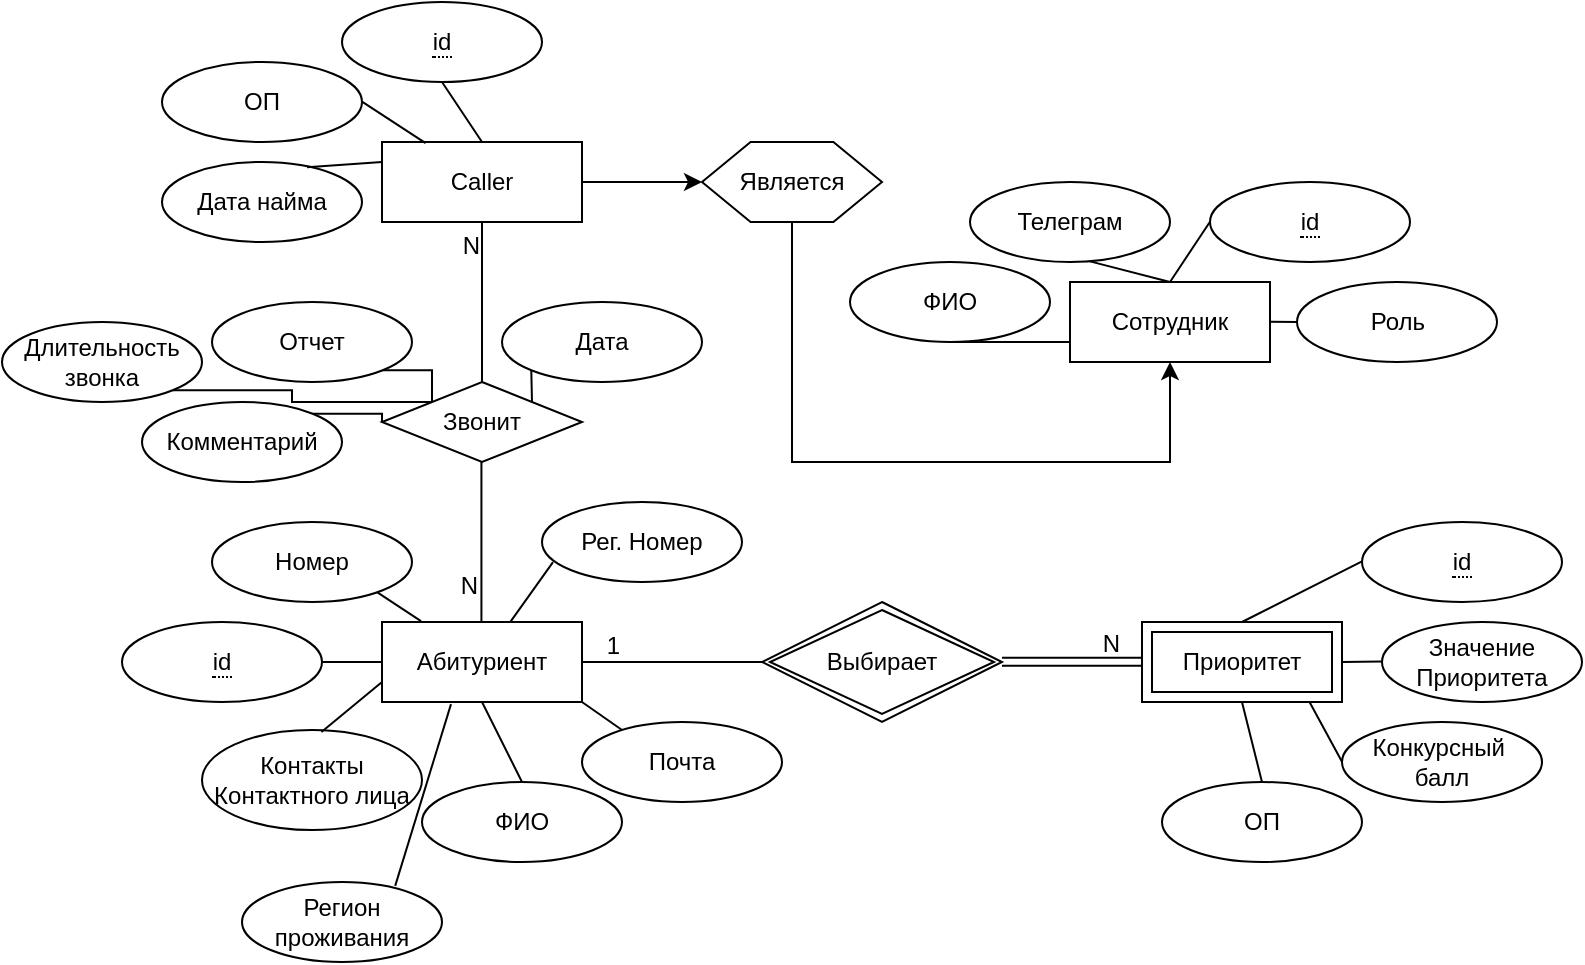 <mxfile version="25.0.3">
  <diagram name="Страница — 1" id="VQgUtAE3xBim7ZMWFobs">
    <mxGraphModel dx="1704" dy="498" grid="1" gridSize="10" guides="1" tooltips="1" connect="1" arrows="1" fold="1" page="1" pageScale="1" pageWidth="827" pageHeight="1169" math="0" shadow="0">
      <root>
        <mxCell id="0" />
        <mxCell id="1" parent="0" />
        <mxCell id="mtG67l30kHN1u1jISG1V-54" value="" style="verticalLabelPosition=bottom;verticalAlign=top;html=1;shape=hexagon;perimeter=hexagonPerimeter2;arcSize=6;size=0.27;" parent="1" vertex="1">
          <mxGeometry x="340" y="240" width="90" height="40" as="geometry" />
        </mxCell>
        <mxCell id="mtG67l30kHN1u1jISG1V-3" value="&lt;span style=&quot;border-bottom: 1px dotted&quot;&gt;id&lt;/span&gt;" style="ellipse;whiteSpace=wrap;html=1;align=center;" parent="1" vertex="1">
          <mxGeometry x="50" y="480" width="100" height="40" as="geometry" />
        </mxCell>
        <mxCell id="mtG67l30kHN1u1jISG1V-12" value="Звонит" style="shape=rhombus;perimeter=rhombusPerimeter;whiteSpace=wrap;html=1;align=center;" parent="1" vertex="1">
          <mxGeometry x="180" y="360" width="100" height="40" as="geometry" />
        </mxCell>
        <mxCell id="mtG67l30kHN1u1jISG1V-13" value="" style="endArrow=none;html=1;rounded=0;entryX=0.5;entryY=1;entryDx=0;entryDy=0;" parent="1" edge="1">
          <mxGeometry relative="1" as="geometry">
            <mxPoint x="230" y="360" as="sourcePoint" />
            <mxPoint x="230" y="280" as="targetPoint" />
          </mxGeometry>
        </mxCell>
        <mxCell id="mtG67l30kHN1u1jISG1V-14" value="N" style="resizable=0;html=1;whiteSpace=wrap;align=right;verticalAlign=bottom;" parent="mtG67l30kHN1u1jISG1V-13" connectable="0" vertex="1">
          <mxGeometry x="1" relative="1" as="geometry">
            <mxPoint y="20" as="offset" />
          </mxGeometry>
        </mxCell>
        <mxCell id="mtG67l30kHN1u1jISG1V-16" value="" style="endArrow=none;html=1;rounded=0;entryX=0.5;entryY=1;entryDx=0;entryDy=0;" parent="1" edge="1">
          <mxGeometry relative="1" as="geometry">
            <mxPoint x="229.71" y="480" as="sourcePoint" />
            <mxPoint x="229.71" y="400" as="targetPoint" />
          </mxGeometry>
        </mxCell>
        <mxCell id="mtG67l30kHN1u1jISG1V-17" value="N" style="resizable=0;html=1;whiteSpace=wrap;align=right;verticalAlign=bottom;" parent="mtG67l30kHN1u1jISG1V-16" connectable="0" vertex="1">
          <mxGeometry x="1" relative="1" as="geometry">
            <mxPoint y="70" as="offset" />
          </mxGeometry>
        </mxCell>
        <mxCell id="mtG67l30kHN1u1jISG1V-20" value="Приоритет" style="shape=ext;margin=3;double=1;whiteSpace=wrap;html=1;align=center;" parent="1" vertex="1">
          <mxGeometry x="560" y="480" width="100" height="40" as="geometry" />
        </mxCell>
        <mxCell id="mtG67l30kHN1u1jISG1V-63" style="edgeStyle=orthogonalEdgeStyle;rounded=0;orthogonalLoop=1;jettySize=auto;html=1;exitX=1;exitY=0.5;exitDx=0;exitDy=0;entryX=0;entryY=0.5;entryDx=0;entryDy=0;" parent="1" source="mtG67l30kHN1u1jISG1V-23" target="mtG67l30kHN1u1jISG1V-54" edge="1">
          <mxGeometry relative="1" as="geometry" />
        </mxCell>
        <mxCell id="mtG67l30kHN1u1jISG1V-23" value="Caller" style="whiteSpace=wrap;html=1;align=center;" parent="1" vertex="1">
          <mxGeometry x="180" y="240" width="100" height="40" as="geometry" />
        </mxCell>
        <mxCell id="mtG67l30kHN1u1jISG1V-24" value="Абитуриент" style="whiteSpace=wrap;html=1;align=center;" parent="1" vertex="1">
          <mxGeometry x="180" y="480" width="100" height="40" as="geometry" />
        </mxCell>
        <mxCell id="mtG67l30kHN1u1jISG1V-25" value="" style="shape=link;html=1;rounded=0;exitX=1;exitY=0.5;exitDx=0;exitDy=0;" parent="1" edge="1">
          <mxGeometry relative="1" as="geometry">
            <mxPoint x="490" y="499.88" as="sourcePoint" />
            <mxPoint x="560" y="499.88" as="targetPoint" />
          </mxGeometry>
        </mxCell>
        <mxCell id="mtG67l30kHN1u1jISG1V-27" value="N" style="resizable=0;html=1;whiteSpace=wrap;align=right;verticalAlign=bottom;" parent="mtG67l30kHN1u1jISG1V-25" connectable="0" vertex="1">
          <mxGeometry x="1" relative="1" as="geometry">
            <mxPoint x="-10" as="offset" />
          </mxGeometry>
        </mxCell>
        <mxCell id="mtG67l30kHN1u1jISG1V-28" value="Выбирает" style="shape=rhombus;double=1;perimeter=rhombusPerimeter;whiteSpace=wrap;html=1;align=center;" parent="1" vertex="1">
          <mxGeometry x="370" y="470" width="120" height="60" as="geometry" />
        </mxCell>
        <mxCell id="mtG67l30kHN1u1jISG1V-33" value="ФИО" style="ellipse;whiteSpace=wrap;html=1;align=center;" parent="1" vertex="1">
          <mxGeometry x="414" y="300" width="100" height="40" as="geometry" />
        </mxCell>
        <mxCell id="mtG67l30kHN1u1jISG1V-38" value="ОП" style="ellipse;whiteSpace=wrap;html=1;align=center;" parent="1" vertex="1">
          <mxGeometry x="570" y="560" width="100" height="40" as="geometry" />
        </mxCell>
        <mxCell id="mtG67l30kHN1u1jISG1V-39" value="Конкурсный&amp;nbsp;&lt;div&gt;балл&lt;/div&gt;" style="ellipse;whiteSpace=wrap;html=1;align=center;" parent="1" vertex="1">
          <mxGeometry x="660" y="530" width="100" height="40" as="geometry" />
        </mxCell>
        <mxCell id="mtG67l30kHN1u1jISG1V-40" value="Значение&lt;div&gt;Приоритета&lt;/div&gt;" style="ellipse;whiteSpace=wrap;html=1;align=center;" parent="1" vertex="1">
          <mxGeometry x="680" y="480" width="100" height="40" as="geometry" />
        </mxCell>
        <mxCell id="mtG67l30kHN1u1jISG1V-41" value="&lt;span style=&quot;border-bottom: 1px dotted&quot;&gt;id&lt;/span&gt;" style="ellipse;whiteSpace=wrap;html=1;align=center;" parent="1" vertex="1">
          <mxGeometry x="670" y="430" width="100" height="40" as="geometry" />
        </mxCell>
        <mxCell id="mtG67l30kHN1u1jISG1V-42" value="Контакты&lt;div&gt;Контактного лица&lt;/div&gt;" style="ellipse;whiteSpace=wrap;html=1;align=center;" parent="1" vertex="1">
          <mxGeometry x="90" y="534" width="110" height="50" as="geometry" />
        </mxCell>
        <mxCell id="mtG67l30kHN1u1jISG1V-43" value="ФИО" style="ellipse;whiteSpace=wrap;html=1;align=center;" parent="1" vertex="1">
          <mxGeometry x="200" y="560" width="100" height="40" as="geometry" />
        </mxCell>
        <mxCell id="mtG67l30kHN1u1jISG1V-44" value="Почта" style="ellipse;whiteSpace=wrap;html=1;align=center;" parent="1" vertex="1">
          <mxGeometry x="280" y="530" width="100" height="40" as="geometry" />
        </mxCell>
        <mxCell id="mtG67l30kHN1u1jISG1V-45" value="Номер" style="ellipse;whiteSpace=wrap;html=1;align=center;" parent="1" vertex="1">
          <mxGeometry x="95" y="430" width="100" height="40" as="geometry" />
        </mxCell>
        <mxCell id="mtG67l30kHN1u1jISG1V-46" value="Рег. Номер" style="ellipse;whiteSpace=wrap;html=1;align=center;" parent="1" vertex="1">
          <mxGeometry x="260" y="420" width="100" height="40" as="geometry" />
        </mxCell>
        <mxCell id="mtG67l30kHN1u1jISG1V-47" value="Регион проживания" style="ellipse;whiteSpace=wrap;html=1;align=center;" parent="1" vertex="1">
          <mxGeometry x="110" y="610" width="100" height="40" as="geometry" />
        </mxCell>
        <mxCell id="mtG67l30kHN1u1jISG1V-48" value="Телеграм" style="ellipse;whiteSpace=wrap;html=1;align=center;" parent="1" vertex="1">
          <mxGeometry x="474" y="260" width="100" height="40" as="geometry" />
        </mxCell>
        <mxCell id="mtG67l30kHN1u1jISG1V-49" value="Роль" style="ellipse;whiteSpace=wrap;html=1;align=center;" parent="1" vertex="1">
          <mxGeometry x="637.5" y="310" width="100" height="40" as="geometry" />
        </mxCell>
        <mxCell id="mtG67l30kHN1u1jISG1V-50" value="Дата найма" style="ellipse;whiteSpace=wrap;html=1;align=center;" parent="1" vertex="1">
          <mxGeometry x="70" y="250" width="100" height="40" as="geometry" />
        </mxCell>
        <mxCell id="mtG67l30kHN1u1jISG1V-51" value="ОП" style="ellipse;whiteSpace=wrap;html=1;align=center;" parent="1" vertex="1">
          <mxGeometry x="70" y="200" width="100" height="40" as="geometry" />
        </mxCell>
        <mxCell id="mtG67l30kHN1u1jISG1V-52" value="&lt;span style=&quot;border-bottom: 1px dotted&quot;&gt;id&lt;/span&gt;" style="ellipse;whiteSpace=wrap;html=1;align=center;" parent="1" vertex="1">
          <mxGeometry x="594" y="260" width="100" height="40" as="geometry" />
        </mxCell>
        <mxCell id="mtG67l30kHN1u1jISG1V-59" style="edgeStyle=orthogonalEdgeStyle;rounded=0;orthogonalLoop=1;jettySize=auto;html=1;endArrow=none;endFill=0;startArrow=classic;startFill=1;entryX=0.5;entryY=1;entryDx=0;entryDy=0;" parent="1" source="mtG67l30kHN1u1jISG1V-53" target="mtG67l30kHN1u1jISG1V-54" edge="1">
          <mxGeometry relative="1" as="geometry">
            <mxPoint x="390" y="260" as="targetPoint" />
            <Array as="points">
              <mxPoint x="574" y="400" />
              <mxPoint x="385" y="400" />
            </Array>
          </mxGeometry>
        </mxCell>
        <mxCell id="mtG67l30kHN1u1jISG1V-53" value="Сотрудник" style="whiteSpace=wrap;html=1;align=center;" parent="1" vertex="1">
          <mxGeometry x="524" y="310" width="100" height="40" as="geometry" />
        </mxCell>
        <mxCell id="mtG67l30kHN1u1jISG1V-56" value="" style="group" parent="1" vertex="1" connectable="0">
          <mxGeometry x="340" y="240" width="90" height="40" as="geometry" />
        </mxCell>
        <mxCell id="mtG67l30kHN1u1jISG1V-55" value="Является" style="text;html=1;align=center;verticalAlign=middle;whiteSpace=wrap;rounded=0;" parent="mtG67l30kHN1u1jISG1V-56" vertex="1">
          <mxGeometry x="18" y="10" width="54" height="20" as="geometry" />
        </mxCell>
        <mxCell id="mtG67l30kHN1u1jISG1V-66" value="" style="endArrow=none;html=1;rounded=0;entryX=0;entryY=0.5;entryDx=0;entryDy=0;" parent="1" target="mtG67l30kHN1u1jISG1V-28" edge="1">
          <mxGeometry relative="1" as="geometry">
            <mxPoint x="280" y="500" as="sourcePoint" />
            <mxPoint x="440" y="500" as="targetPoint" />
          </mxGeometry>
        </mxCell>
        <mxCell id="mtG67l30kHN1u1jISG1V-67" value="1" style="resizable=0;html=1;whiteSpace=wrap;align=right;verticalAlign=bottom;" parent="mtG67l30kHN1u1jISG1V-66" connectable="0" vertex="1">
          <mxGeometry x="1" relative="1" as="geometry">
            <mxPoint x="-70" as="offset" />
          </mxGeometry>
        </mxCell>
        <mxCell id="mtG67l30kHN1u1jISG1V-68" value="" style="endArrow=none;html=1;rounded=0;entryX=0.825;entryY=0.877;entryDx=0;entryDy=0;entryPerimeter=0;exitX=0.195;exitY=-0.012;exitDx=0;exitDy=0;exitPerimeter=0;" parent="1" source="mtG67l30kHN1u1jISG1V-24" target="mtG67l30kHN1u1jISG1V-45" edge="1">
          <mxGeometry width="50" height="50" relative="1" as="geometry">
            <mxPoint x="130" y="510" as="sourcePoint" />
            <mxPoint x="180" y="460" as="targetPoint" />
          </mxGeometry>
        </mxCell>
        <mxCell id="mtG67l30kHN1u1jISG1V-69" value="" style="endArrow=none;html=1;rounded=0;entryX=1;entryY=0.5;entryDx=0;entryDy=0;exitX=0;exitY=0.5;exitDx=0;exitDy=0;" parent="1" source="mtG67l30kHN1u1jISG1V-24" target="mtG67l30kHN1u1jISG1V-3" edge="1">
          <mxGeometry width="50" height="50" relative="1" as="geometry">
            <mxPoint x="210" y="490" as="sourcePoint" />
            <mxPoint x="188" y="475" as="targetPoint" />
          </mxGeometry>
        </mxCell>
        <mxCell id="mtG67l30kHN1u1jISG1V-70" value="" style="endArrow=none;html=1;rounded=0;entryX=0.543;entryY=0.02;entryDx=0;entryDy=0;exitX=0;exitY=0.75;exitDx=0;exitDy=0;entryPerimeter=0;" parent="1" source="mtG67l30kHN1u1jISG1V-24" target="mtG67l30kHN1u1jISG1V-42" edge="1">
          <mxGeometry width="50" height="50" relative="1" as="geometry">
            <mxPoint x="190" y="510" as="sourcePoint" />
            <mxPoint x="160" y="510" as="targetPoint" />
          </mxGeometry>
        </mxCell>
        <mxCell id="mtG67l30kHN1u1jISG1V-71" value="" style="endArrow=none;html=1;rounded=0;entryX=1;entryY=0.5;entryDx=0;entryDy=0;exitX=0.5;exitY=1;exitDx=0;exitDy=0;" parent="1" source="mtG67l30kHN1u1jISG1V-24" edge="1">
          <mxGeometry width="50" height="50" relative="1" as="geometry">
            <mxPoint x="280" y="560" as="sourcePoint" />
            <mxPoint x="250" y="560" as="targetPoint" />
          </mxGeometry>
        </mxCell>
        <mxCell id="mtG67l30kHN1u1jISG1V-72" value="" style="endArrow=none;html=1;rounded=0;entryX=0.766;entryY=0.048;entryDx=0;entryDy=0;exitX=0.345;exitY=1.027;exitDx=0;exitDy=0;exitPerimeter=0;entryPerimeter=0;" parent="1" source="mtG67l30kHN1u1jISG1V-24" target="mtG67l30kHN1u1jISG1V-47" edge="1">
          <mxGeometry width="50" height="50" relative="1" as="geometry">
            <mxPoint x="190" y="610" as="sourcePoint" />
            <mxPoint x="160" y="610" as="targetPoint" />
          </mxGeometry>
        </mxCell>
        <mxCell id="mtG67l30kHN1u1jISG1V-73" value="" style="endArrow=none;html=1;rounded=0;entryX=1;entryY=1;entryDx=0;entryDy=0;exitX=0;exitY=0.5;exitDx=0;exitDy=0;" parent="1" target="mtG67l30kHN1u1jISG1V-24" edge="1">
          <mxGeometry width="50" height="50" relative="1" as="geometry">
            <mxPoint x="300" y="534" as="sourcePoint" />
            <mxPoint x="270" y="534" as="targetPoint" />
          </mxGeometry>
        </mxCell>
        <mxCell id="mtG67l30kHN1u1jISG1V-74" value="" style="endArrow=none;html=1;rounded=0;entryX=0.641;entryY=0.001;entryDx=0;entryDy=0;exitX=0.055;exitY=0.752;exitDx=0;exitDy=0;exitPerimeter=0;entryPerimeter=0;" parent="1" source="mtG67l30kHN1u1jISG1V-46" target="mtG67l30kHN1u1jISG1V-24" edge="1">
          <mxGeometry width="50" height="50" relative="1" as="geometry">
            <mxPoint x="270" y="470" as="sourcePoint" />
            <mxPoint x="240" y="470" as="targetPoint" />
          </mxGeometry>
        </mxCell>
        <mxCell id="mtG67l30kHN1u1jISG1V-75" value="" style="endArrow=none;html=1;rounded=0;entryX=0.725;entryY=0.067;entryDx=0;entryDy=0;exitX=0;exitY=0.5;exitDx=0;exitDy=0;entryPerimeter=0;" parent="1" target="mtG67l30kHN1u1jISG1V-50" edge="1">
          <mxGeometry width="50" height="50" relative="1" as="geometry">
            <mxPoint x="180" y="250" as="sourcePoint" />
            <mxPoint x="150" y="250" as="targetPoint" />
          </mxGeometry>
        </mxCell>
        <mxCell id="mtG67l30kHN1u1jISG1V-76" value="" style="endArrow=none;html=1;rounded=0;entryX=1;entryY=0.5;entryDx=0;entryDy=0;exitX=0.218;exitY=0.014;exitDx=0;exitDy=0;exitPerimeter=0;" parent="1" source="mtG67l30kHN1u1jISG1V-23" edge="1">
          <mxGeometry width="50" height="50" relative="1" as="geometry">
            <mxPoint x="200" y="219.84" as="sourcePoint" />
            <mxPoint x="170" y="219.84" as="targetPoint" />
          </mxGeometry>
        </mxCell>
        <mxCell id="mtG67l30kHN1u1jISG1V-77" value="" style="endArrow=none;html=1;rounded=0;entryX=1;entryY=0.5;entryDx=0;entryDy=0;exitX=0;exitY=0.75;exitDx=0;exitDy=0;" parent="1" source="mtG67l30kHN1u1jISG1V-53" edge="1">
          <mxGeometry width="50" height="50" relative="1" as="geometry">
            <mxPoint x="494" y="340" as="sourcePoint" />
            <mxPoint x="464" y="340" as="targetPoint" />
          </mxGeometry>
        </mxCell>
        <mxCell id="mtG67l30kHN1u1jISG1V-78" value="" style="endArrow=none;html=1;rounded=0;entryX=1;entryY=0.5;entryDx=0;entryDy=0;exitX=0.5;exitY=0;exitDx=0;exitDy=0;" parent="1" source="mtG67l30kHN1u1jISG1V-53" edge="1">
          <mxGeometry width="50" height="50" relative="1" as="geometry">
            <mxPoint x="594" y="299.68" as="sourcePoint" />
            <mxPoint x="534" y="299.68" as="targetPoint" />
          </mxGeometry>
        </mxCell>
        <mxCell id="mtG67l30kHN1u1jISG1V-80" value="" style="endArrow=none;html=1;rounded=0;entryX=0.5;entryY=0;entryDx=0;entryDy=0;exitX=0;exitY=0.75;exitDx=0;exitDy=0;" parent="1" target="mtG67l30kHN1u1jISG1V-53" edge="1">
          <mxGeometry width="50" height="50" relative="1" as="geometry">
            <mxPoint x="594" y="279.84" as="sourcePoint" />
            <mxPoint x="534" y="279.84" as="targetPoint" />
          </mxGeometry>
        </mxCell>
        <mxCell id="mtG67l30kHN1u1jISG1V-81" value="" style="endArrow=none;html=1;rounded=0;entryX=1;entryY=0.5;entryDx=0;entryDy=0;exitX=0;exitY=0.5;exitDx=0;exitDy=0;" parent="1" source="mtG67l30kHN1u1jISG1V-49" edge="1">
          <mxGeometry width="50" height="50" relative="1" as="geometry">
            <mxPoint x="684" y="329.84" as="sourcePoint" />
            <mxPoint x="624" y="329.84" as="targetPoint" />
          </mxGeometry>
        </mxCell>
        <mxCell id="mtG67l30kHN1u1jISG1V-82" value="" style="endArrow=none;html=1;rounded=0;entryX=0.5;entryY=0;entryDx=0;entryDy=0;exitX=0;exitY=0.75;exitDx=0;exitDy=0;" parent="1" target="mtG67l30kHN1u1jISG1V-20" edge="1">
          <mxGeometry width="50" height="50" relative="1" as="geometry">
            <mxPoint x="670" y="449.72" as="sourcePoint" />
            <mxPoint x="610" y="449.72" as="targetPoint" />
          </mxGeometry>
        </mxCell>
        <mxCell id="mtG67l30kHN1u1jISG1V-83" value="" style="endArrow=none;html=1;rounded=0;exitX=0;exitY=0.75;exitDx=0;exitDy=0;" parent="1" edge="1">
          <mxGeometry width="50" height="50" relative="1" as="geometry">
            <mxPoint x="680" y="499.72" as="sourcePoint" />
            <mxPoint x="660" y="500" as="targetPoint" />
          </mxGeometry>
        </mxCell>
        <mxCell id="mtG67l30kHN1u1jISG1V-84" value="" style="endArrow=none;html=1;rounded=0;exitX=0;exitY=0.75;exitDx=0;exitDy=0;entryX=0.839;entryY=1.007;entryDx=0;entryDy=0;entryPerimeter=0;" parent="1" target="mtG67l30kHN1u1jISG1V-20" edge="1">
          <mxGeometry width="50" height="50" relative="1" as="geometry">
            <mxPoint x="660" y="549.84" as="sourcePoint" />
            <mxPoint x="640" y="550.12" as="targetPoint" />
          </mxGeometry>
        </mxCell>
        <mxCell id="mtG67l30kHN1u1jISG1V-85" value="" style="endArrow=none;html=1;rounded=0;exitX=0.5;exitY=1;exitDx=0;exitDy=0;entryX=0.5;entryY=0;entryDx=0;entryDy=0;" parent="1" source="mtG67l30kHN1u1jISG1V-20" target="mtG67l30kHN1u1jISG1V-38" edge="1">
          <mxGeometry width="50" height="50" relative="1" as="geometry">
            <mxPoint x="700" y="519.72" as="sourcePoint" />
            <mxPoint x="680" y="520" as="targetPoint" />
          </mxGeometry>
        </mxCell>
        <mxCell id="mtG67l30kHN1u1jISG1V-60" style="edgeStyle=orthogonalEdgeStyle;rounded=0;orthogonalLoop=1;jettySize=auto;html=1;exitX=0;exitY=0.75;exitDx=0;exitDy=0;entryX=0;entryY=0.75;entryDx=0;entryDy=0;" parent="1" source="mtG67l30kHN1u1jISG1V-54" target="mtG67l30kHN1u1jISG1V-54" edge="1">
          <mxGeometry relative="1" as="geometry" />
        </mxCell>
        <mxCell id="NLQN6GHsFbfPHmtglR9Z-2" value="&lt;span style=&quot;border-bottom: 1px dotted&quot;&gt;id&lt;/span&gt;" style="ellipse;whiteSpace=wrap;html=1;align=center;" parent="1" vertex="1">
          <mxGeometry x="160" y="170" width="100" height="40" as="geometry" />
        </mxCell>
        <mxCell id="NLQN6GHsFbfPHmtglR9Z-5" value="" style="endArrow=none;html=1;rounded=0;entryX=0.5;entryY=1;entryDx=0;entryDy=0;exitX=0.5;exitY=0;exitDx=0;exitDy=0;" parent="1" source="mtG67l30kHN1u1jISG1V-23" target="NLQN6GHsFbfPHmtglR9Z-2" edge="1">
          <mxGeometry width="50" height="50" relative="1" as="geometry">
            <mxPoint x="280" y="250" as="sourcePoint" />
            <mxPoint x="330" y="200" as="targetPoint" />
          </mxGeometry>
        </mxCell>
        <mxCell id="lDImD8A5-uOXKtGopaW9-6" style="edgeStyle=orthogonalEdgeStyle;rounded=0;orthogonalLoop=1;jettySize=auto;html=1;exitX=1;exitY=0;exitDx=0;exitDy=0;entryX=0;entryY=0.5;entryDx=0;entryDy=0;endArrow=none;endFill=0;" parent="1" source="lDImD8A5-uOXKtGopaW9-1" target="mtG67l30kHN1u1jISG1V-12" edge="1">
          <mxGeometry relative="1" as="geometry" />
        </mxCell>
        <mxCell id="lDImD8A5-uOXKtGopaW9-1" value="Комментарий" style="ellipse;whiteSpace=wrap;html=1;align=center;" parent="1" vertex="1">
          <mxGeometry x="60" y="370" width="100" height="40" as="geometry" />
        </mxCell>
        <mxCell id="lDImD8A5-uOXKtGopaW9-5" style="edgeStyle=orthogonalEdgeStyle;rounded=0;orthogonalLoop=1;jettySize=auto;html=1;exitX=1;exitY=1;exitDx=0;exitDy=0;entryX=0;entryY=0;entryDx=0;entryDy=0;endArrow=none;endFill=0;" parent="1" source="lDImD8A5-uOXKtGopaW9-2" target="mtG67l30kHN1u1jISG1V-12" edge="1">
          <mxGeometry relative="1" as="geometry" />
        </mxCell>
        <mxCell id="lDImD8A5-uOXKtGopaW9-2" value="Отчет" style="ellipse;whiteSpace=wrap;html=1;align=center;" parent="1" vertex="1">
          <mxGeometry x="95" y="320" width="100" height="40" as="geometry" />
        </mxCell>
        <mxCell id="lDImD8A5-uOXKtGopaW9-4" style="edgeStyle=orthogonalEdgeStyle;rounded=0;orthogonalLoop=1;jettySize=auto;html=1;exitX=0;exitY=1;exitDx=0;exitDy=0;entryX=1;entryY=0;entryDx=0;entryDy=0;endArrow=none;endFill=0;" parent="1" source="lDImD8A5-uOXKtGopaW9-3" target="mtG67l30kHN1u1jISG1V-12" edge="1">
          <mxGeometry relative="1" as="geometry" />
        </mxCell>
        <mxCell id="lDImD8A5-uOXKtGopaW9-3" value="Дата" style="ellipse;whiteSpace=wrap;html=1;align=center;" parent="1" vertex="1">
          <mxGeometry x="240" y="320" width="100" height="40" as="geometry" />
        </mxCell>
        <mxCell id="8nFb6COBklN67VK_rX1X-2" style="edgeStyle=orthogonalEdgeStyle;rounded=0;orthogonalLoop=1;jettySize=auto;html=1;exitX=1;exitY=1;exitDx=0;exitDy=0;entryX=0;entryY=0;entryDx=0;entryDy=0;endArrow=none;endFill=0;" edge="1" parent="1" source="8nFb6COBklN67VK_rX1X-1" target="mtG67l30kHN1u1jISG1V-12">
          <mxGeometry relative="1" as="geometry" />
        </mxCell>
        <mxCell id="8nFb6COBklN67VK_rX1X-1" value="Длительность звонка" style="ellipse;whiteSpace=wrap;html=1;align=center;" vertex="1" parent="1">
          <mxGeometry x="-10" y="330" width="100" height="40" as="geometry" />
        </mxCell>
      </root>
    </mxGraphModel>
  </diagram>
</mxfile>
